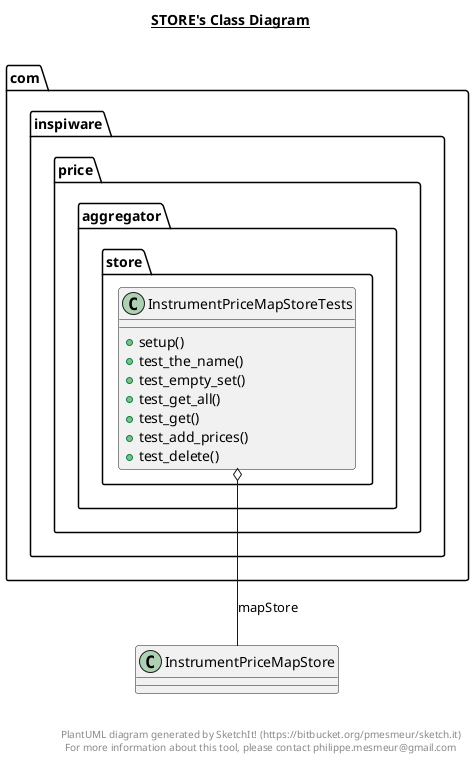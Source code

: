 @startuml

title __STORE's Class Diagram__\n

  package com.inspiware.price.aggregator {
    package com.inspiware.price.aggregator.store {
      class InstrumentPriceMapStoreTests {
          + setup()
          + test_the_name()
          + test_empty_set()
          + test_get_all()
          + test_get()
          + test_add_prices()
          + test_delete()
      }
    }
  }
  

  InstrumentPriceMapStoreTests o-- InstrumentPriceMapStore : mapStore


right footer


PlantUML diagram generated by SketchIt! (https://bitbucket.org/pmesmeur/sketch.it)
For more information about this tool, please contact philippe.mesmeur@gmail.com
endfooter

@enduml
